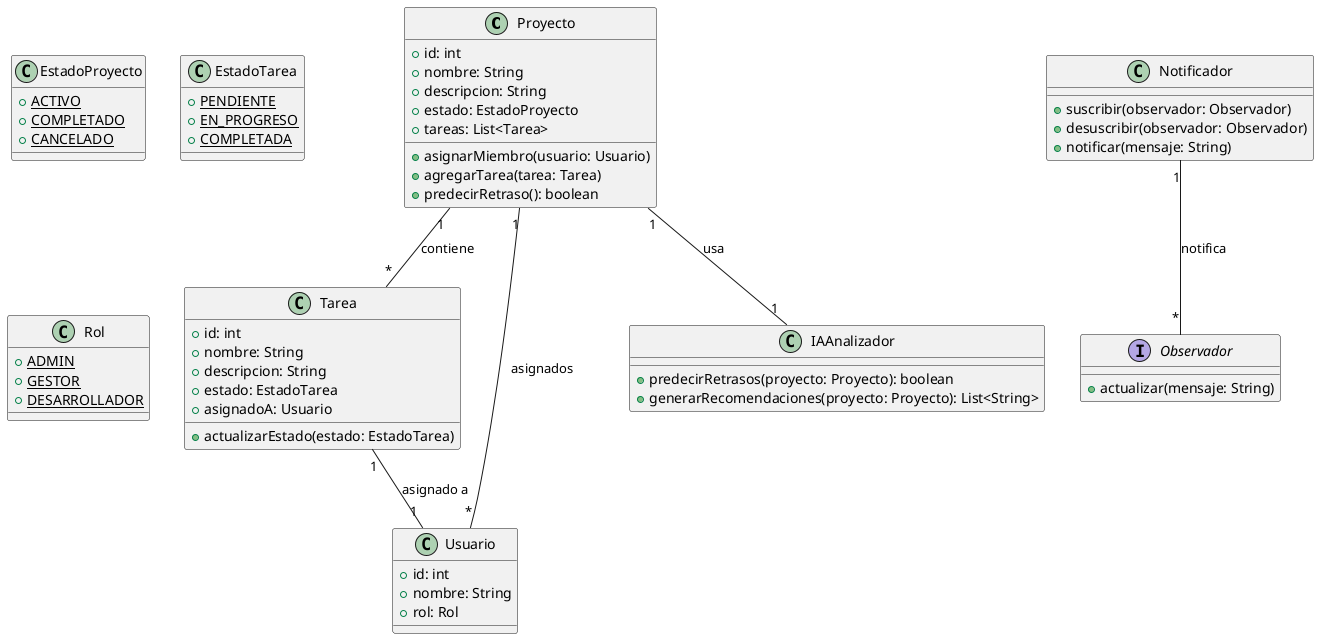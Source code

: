 @startuml

' Definición de clases principales
class Proyecto {
    +id: int
    +nombre: String
    +descripcion: String
    +estado: EstadoProyecto
    +tareas: List<Tarea>
    +asignarMiembro(usuario: Usuario)
    +agregarTarea(tarea: Tarea)
    +predecirRetraso(): boolean
}

class Tarea {
    +id: int
    +nombre: String
    +descripcion: String
    +estado: EstadoTarea
    +asignadoA: Usuario
    +actualizarEstado(estado: EstadoTarea)
}

class Usuario {
    +id: int
    +nombre: String
    +rol: Rol
}

class IAAnalizador {
    +predecirRetrasos(proyecto: Proyecto): boolean
    +generarRecomendaciones(proyecto: Proyecto): List<String>
}

class Notificador {
    +suscribir(observador: Observador)
    +desuscribir(observador: Observador)
    +notificar(mensaje: String)
}

interface Observador {
    +actualizar(mensaje: String)
}

class EstadoProyecto {
    {static} +ACTIVO
    {static} +COMPLETADO
    {static} +CANCELADO
}

class EstadoTarea {
    {static} +PENDIENTE
    {static} +EN_PROGRESO
    {static} +COMPLETADA
}

class Rol {
    {static} +ADMIN
    {static} +GESTOR
    {static} +DESARROLLADOR
}

' Relaciones entre clases
Proyecto "1" -- "*" Tarea : contiene
Proyecto "1" -- "*" Usuario : asignados
Tarea "1" -- "1" Usuario : asignado a
Proyecto "1" -- "1" IAAnalizador : usa
Notificador "1" -- "*" Observador : notifica

@enduml